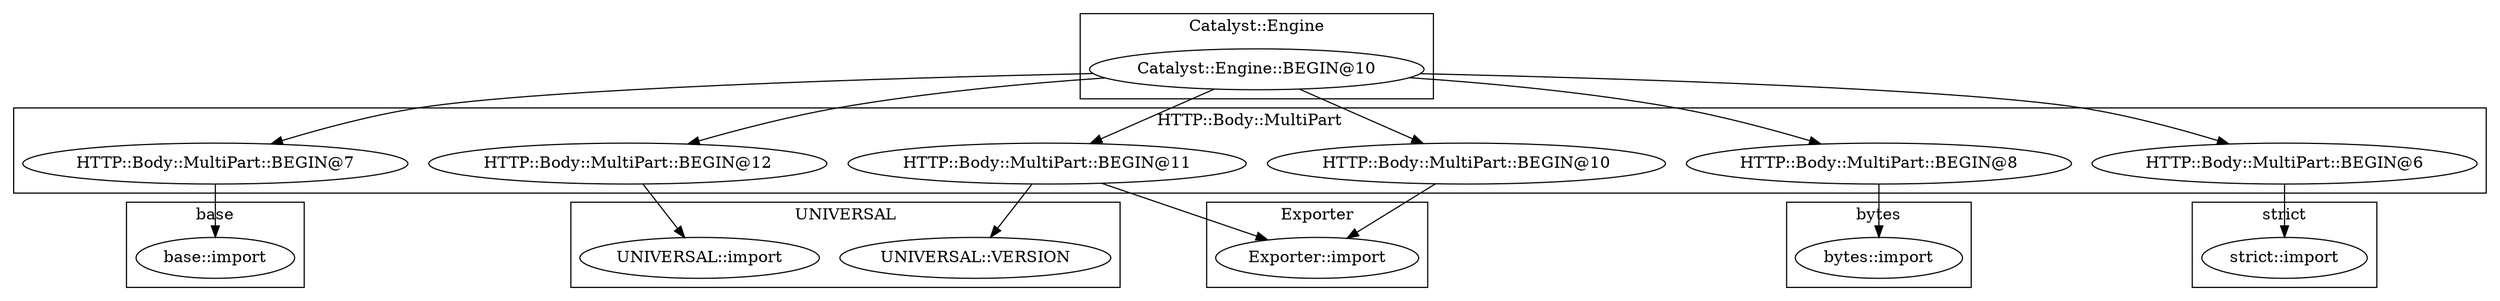digraph {
graph [overlap=false]
subgraph cluster_UNIVERSAL {
	label="UNIVERSAL";
	"UNIVERSAL::import";
	"UNIVERSAL::VERSION";
}
subgraph cluster_HTTP_Body_MultiPart {
	label="HTTP::Body::MultiPart";
	"HTTP::Body::MultiPart::BEGIN@7";
	"HTTP::Body::MultiPart::BEGIN@11";
	"HTTP::Body::MultiPart::BEGIN@12";
	"HTTP::Body::MultiPart::BEGIN@8";
	"HTTP::Body::MultiPart::BEGIN@6";
	"HTTP::Body::MultiPart::BEGIN@10";
}
subgraph cluster_Catalyst_Engine {
	label="Catalyst::Engine";
	"Catalyst::Engine::BEGIN@10";
}
subgraph cluster_base {
	label="base";
	"base::import";
}
subgraph cluster_Exporter {
	label="Exporter";
	"Exporter::import";
}
subgraph cluster_bytes {
	label="bytes";
	"bytes::import";
}
subgraph cluster_strict {
	label="strict";
	"strict::import";
}
"HTTP::Body::MultiPart::BEGIN@12" -> "UNIVERSAL::import";
"Catalyst::Engine::BEGIN@10" -> "HTTP::Body::MultiPart::BEGIN@7";
"Catalyst::Engine::BEGIN@10" -> "HTTP::Body::MultiPart::BEGIN@11";
"HTTP::Body::MultiPart::BEGIN@6" -> "strict::import";
"HTTP::Body::MultiPart::BEGIN@10" -> "Exporter::import";
"HTTP::Body::MultiPart::BEGIN@11" -> "Exporter::import";
"Catalyst::Engine::BEGIN@10" -> "HTTP::Body::MultiPart::BEGIN@8";
"Catalyst::Engine::BEGIN@10" -> "HTTP::Body::MultiPart::BEGIN@12";
"HTTP::Body::MultiPart::BEGIN@7" -> "base::import";
"HTTP::Body::MultiPart::BEGIN@8" -> "bytes::import";
"Catalyst::Engine::BEGIN@10" -> "HTTP::Body::MultiPart::BEGIN@10";
"Catalyst::Engine::BEGIN@10" -> "HTTP::Body::MultiPart::BEGIN@6";
"HTTP::Body::MultiPart::BEGIN@11" -> "UNIVERSAL::VERSION";
}
